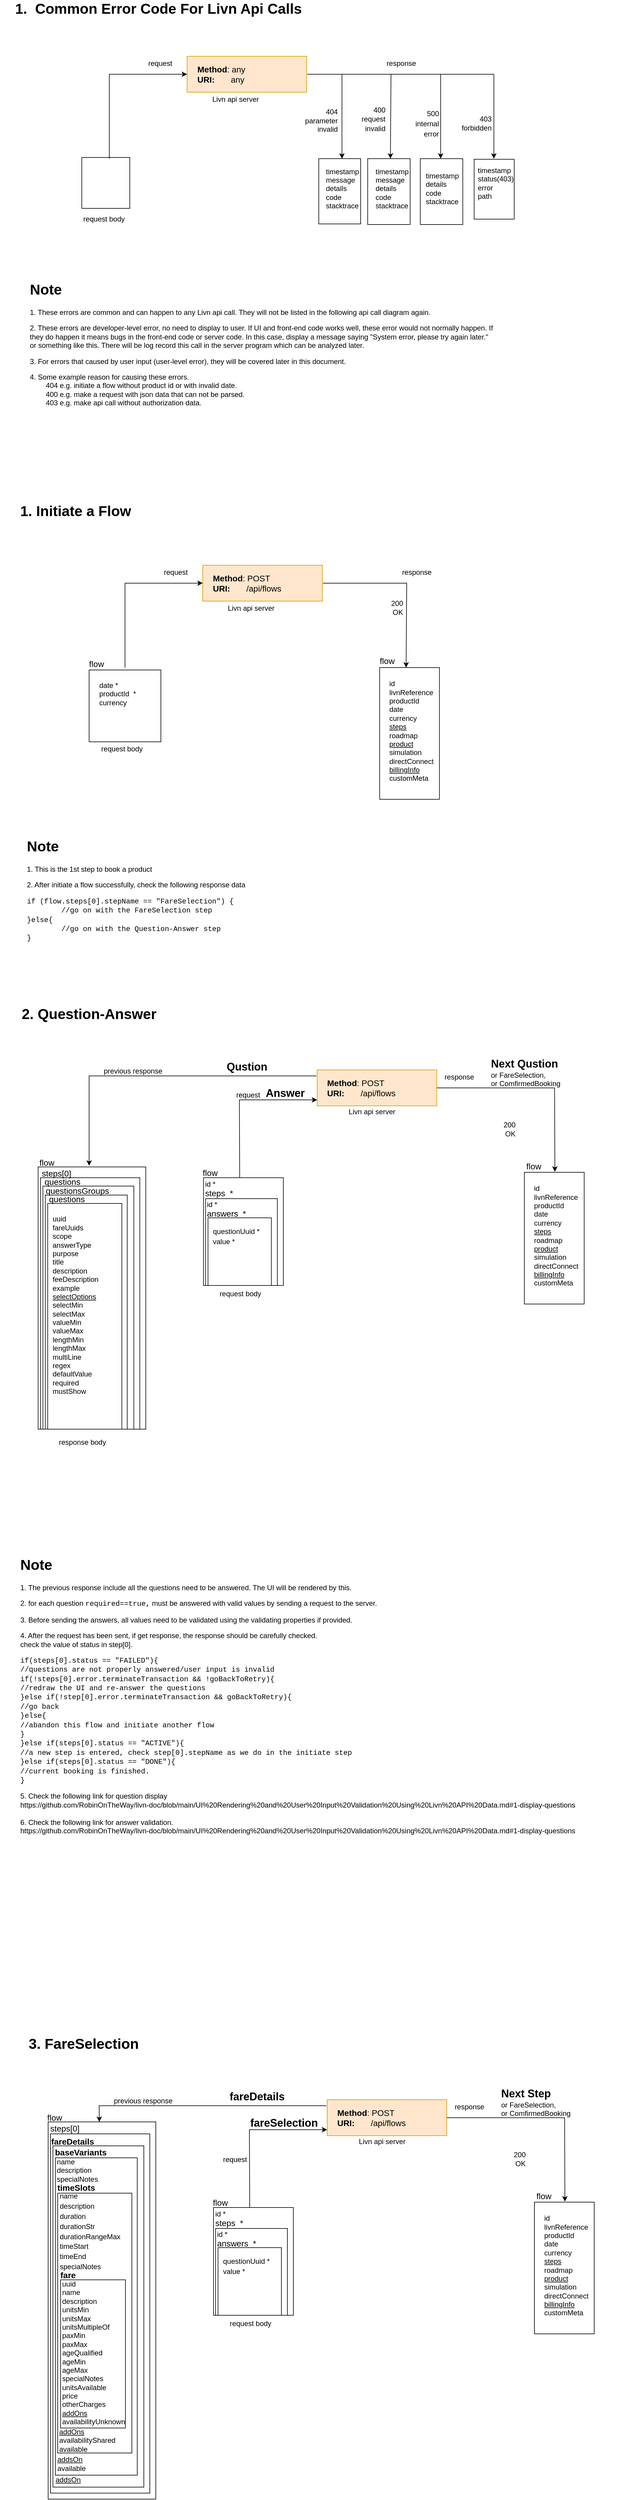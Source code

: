 <mxfile version="20.3.0" type="device"><diagram id="kgpKYQtTHZ0yAKxKKP6v" name="Page-1"><mxGraphModel dx="446" dy="1095" grid="1" gridSize="10" guides="1" tooltips="1" connect="1" arrows="1" fold="1" page="1" pageScale="1" pageWidth="1100" pageHeight="850" math="0" shadow="0"><root><mxCell id="0"/><mxCell id="1" parent="0"/><mxCell id="mYa-U9wDJreQUVdP4TBL-1" value="&lt;font style=&quot;font-size: 24px;&quot;&gt;&lt;b&gt;1. Initiate a Flow&lt;/b&gt;&lt;/font&gt;" style="text;html=1;strokeColor=none;fillColor=none;align=center;verticalAlign=middle;whiteSpace=wrap;rounded=0;" parent="1" vertex="1"><mxGeometry x="40" y="10" width="195" height="40" as="geometry"/></mxCell><mxCell id="mYa-U9wDJreQUVdP4TBL-2" value="" style="rounded=0;whiteSpace=wrap;html=1;fontSize=18;fillColor=#ffe6cc;strokeColor=#d79b00;" parent="1" vertex="1"><mxGeometry x="350" y="120" width="200" height="60" as="geometry"/></mxCell><mxCell id="mYa-U9wDJreQUVdP4TBL-3" value="" style="rounded=0;whiteSpace=wrap;html=1;fontSize=18;" parent="1" vertex="1"><mxGeometry x="160" y="295" width="120" height="120" as="geometry"/></mxCell><mxCell id="mYa-U9wDJreQUVdP4TBL-4" value="" style="endArrow=classic;html=1;rounded=0;fontSize=18;" parent="1" edge="1"><mxGeometry width="50" height="50" relative="1" as="geometry"><mxPoint x="220" y="291" as="sourcePoint"/><mxPoint x="350" y="150" as="targetPoint"/><Array as="points"><mxPoint x="220" y="150"/></Array></mxGeometry></mxCell><mxCell id="mYa-U9wDJreQUVdP4TBL-6" value="&lt;font style=&quot;font-size: 12px;&quot;&gt;Livn api server&lt;/font&gt;" style="text;html=1;strokeColor=none;fillColor=none;align=center;verticalAlign=middle;whiteSpace=wrap;rounded=0;fontSize=18;" parent="1" vertex="1"><mxGeometry x="386" y="180" width="90" height="20" as="geometry"/></mxCell><mxCell id="mYa-U9wDJreQUVdP4TBL-8" value="&lt;font style=&quot;font-size: 12px;&quot;&gt;request&lt;/font&gt;" style="text;html=1;strokeColor=none;fillColor=none;align=center;verticalAlign=middle;whiteSpace=wrap;rounded=0;fontSize=18;" parent="1" vertex="1"><mxGeometry x="260" y="120" width="90" height="20" as="geometry"/></mxCell><mxCell id="mYa-U9wDJreQUVdP4TBL-9" value="&lt;font style=&quot;font-size: 12px;&quot;&gt;date *&lt;br&gt;productId&amp;nbsp; *&lt;br&gt;currency&lt;/font&gt;" style="text;html=1;strokeColor=none;fillColor=none;align=left;verticalAlign=middle;whiteSpace=wrap;rounded=0;fontSize=12;" parent="1" vertex="1"><mxGeometry x="175" y="295" width="90" height="80" as="geometry"/></mxCell><mxCell id="mYa-U9wDJreQUVdP4TBL-10" value="" style="endArrow=classic;html=1;rounded=0;fontSize=18;exitX=0.25;exitY=0;exitDx=0;exitDy=0;" parent="1" edge="1"><mxGeometry width="50" height="50" relative="1" as="geometry"><mxPoint x="551.0" y="150" as="sourcePoint"/><mxPoint x="690" y="291" as="targetPoint"/><Array as="points"><mxPoint x="691" y="150"/></Array></mxGeometry></mxCell><mxCell id="mYa-U9wDJreQUVdP4TBL-11" value="&lt;font style=&quot;font-size: 12px;&quot;&gt;response&lt;/font&gt;" style="text;html=1;strokeColor=none;fillColor=none;align=center;verticalAlign=middle;whiteSpace=wrap;rounded=0;fontSize=18;" parent="1" vertex="1"><mxGeometry x="663" y="120" width="90" height="20" as="geometry"/></mxCell><mxCell id="mYa-U9wDJreQUVdP4TBL-12" value="flow" style="text;html=1;strokeColor=none;fillColor=none;align=center;verticalAlign=middle;whiteSpace=wrap;rounded=0;fontSize=14;" parent="1" vertex="1"><mxGeometry x="140" y="270" width="65" height="30" as="geometry"/></mxCell><mxCell id="mYa-U9wDJreQUVdP4TBL-16" value="&lt;font style=&quot;font-size: 12px;&quot;&gt;request body&lt;/font&gt;" style="text;html=1;strokeColor=none;fillColor=none;align=center;verticalAlign=middle;whiteSpace=wrap;rounded=0;fontSize=18;" parent="1" vertex="1"><mxGeometry x="170" y="415" width="90" height="20" as="geometry"/></mxCell><mxCell id="mYa-U9wDJreQUVdP4TBL-17" value="&lt;font style=&quot;font-size: 14px;&quot;&gt;&lt;b&gt;Method&lt;/b&gt;: POST&lt;br&gt;&lt;b&gt;URI:&lt;/b&gt;&amp;nbsp; &amp;nbsp; &amp;nbsp; &amp;nbsp;/api/flows&lt;/font&gt;" style="text;html=1;strokeColor=none;fillColor=none;align=left;verticalAlign=middle;whiteSpace=wrap;rounded=0;fontSize=14;" parent="1" vertex="1"><mxGeometry x="365" y="120" width="160" height="60" as="geometry"/></mxCell><mxCell id="mYa-U9wDJreQUVdP4TBL-19" value="" style="rounded=0;whiteSpace=wrap;html=1;fontSize=18;" parent="1" vertex="1"><mxGeometry x="645.75" y="291" width="100" height="220" as="geometry"/></mxCell><mxCell id="mYa-U9wDJreQUVdP4TBL-20" value="&lt;div style=&quot;&quot;&gt;&lt;span style=&quot;font-size: 12px; background-color: initial;&quot;&gt;200&lt;/span&gt;&lt;/div&gt;&lt;font style=&quot;font-size: 12px;&quot;&gt;&lt;div style=&quot;&quot;&gt;&lt;span style=&quot;background-color: initial;&quot;&gt;OK&lt;/span&gt;&lt;/div&gt;&lt;/font&gt;" style="text;html=1;align=right;verticalAlign=middle;resizable=0;points=[];autosize=1;strokeColor=none;fillColor=none;fontSize=14;" parent="1" vertex="1"><mxGeometry x="646.25" y="170" width="40" height="40" as="geometry"/></mxCell><mxCell id="mYa-U9wDJreQUVdP4TBL-21" value="flow" style="text;html=1;strokeColor=none;fillColor=none;align=center;verticalAlign=middle;whiteSpace=wrap;rounded=0;fontSize=14;" parent="1" vertex="1"><mxGeometry x="625.75" y="265" width="65" height="30" as="geometry"/></mxCell><mxCell id="mYa-U9wDJreQUVdP4TBL-22" value="&lt;div style=&quot;&quot;&gt;&lt;div&gt;id&lt;/div&gt;&lt;div&gt;livnReference&lt;/div&gt;&lt;div&gt;productId&lt;/div&gt;&lt;div&gt;date&lt;/div&gt;&lt;div&gt;currency&lt;/div&gt;&lt;div&gt;&lt;u&gt;steps&lt;/u&gt;&lt;/div&gt;&lt;div&gt;roadmap&lt;/div&gt;&lt;div&gt;&lt;u&gt;product&lt;/u&gt;&lt;/div&gt;&lt;div&gt;simulation&lt;/div&gt;&lt;div&gt;directConnect&lt;/div&gt;&lt;div&gt;&lt;u&gt;billingInfo&lt;/u&gt;&lt;/div&gt;&lt;div&gt;customMeta&lt;/div&gt;&lt;/div&gt;" style="text;html=1;strokeColor=none;fillColor=none;align=left;verticalAlign=middle;whiteSpace=wrap;rounded=0;fontSize=12;" parent="1" vertex="1"><mxGeometry x="659.75" y="292" width="76" height="210" as="geometry"/></mxCell><mxCell id="mYa-U9wDJreQUVdP4TBL-42" value="&lt;h1&gt;Note&lt;/h1&gt;&lt;p&gt;1. This is the 1st step to book a product&lt;/p&gt;&lt;p&gt;2. After initiate a flow successfully, check the following response data&lt;/p&gt;&lt;p&gt;&lt;font face=&quot;Courier New&quot;&gt;if (flow.steps[0].stepName == &quot;FareSelection&quot;) {&lt;br&gt;&lt;span style=&quot;white-space: pre;&quot;&gt;&#9;&lt;/span&gt;//go on with the FareSelection step&lt;br&gt;}else{&lt;br&gt;&lt;span style=&quot;&quot;&gt;&#9;&lt;/span&gt;&lt;span style=&quot;white-space: pre;&quot;&gt;&#9;&lt;/span&gt;//go on with the Question-Answer step&lt;br&gt;}&lt;/font&gt;&lt;/p&gt;" style="text;html=1;strokeColor=none;fillColor=none;spacing=5;spacingTop=-20;whiteSpace=wrap;overflow=hidden;rounded=0;fontSize=12;" parent="1" vertex="1"><mxGeometry x="51.25" y="570" width="787.5" height="210" as="geometry"/></mxCell><mxCell id="TFd1JIE7PNWGDY5XveuO-54" value="&lt;font style=&quot;font-size: 24px;&quot;&gt;&lt;b&gt;2. Question-Answer&lt;/b&gt;&lt;/font&gt;" style="text;html=1;strokeColor=none;fillColor=none;align=center;verticalAlign=middle;whiteSpace=wrap;rounded=0;" parent="1" vertex="1"><mxGeometry x="40" y="850" width="240" height="40" as="geometry"/></mxCell><mxCell id="TFd1JIE7PNWGDY5XveuO-55" value="" style="rounded=0;whiteSpace=wrap;html=1;fontSize=18;fillColor=#ffe6cc;strokeColor=#d79b00;" parent="1" vertex="1"><mxGeometry x="541.25" y="963" width="200" height="60" as="geometry"/></mxCell><mxCell id="TFd1JIE7PNWGDY5XveuO-56" value="" style="rounded=0;whiteSpace=wrap;html=1;fontSize=18;" parent="1" vertex="1"><mxGeometry x="351.25" y="1143" width="133.5" height="180" as="geometry"/></mxCell><mxCell id="TFd1JIE7PNWGDY5XveuO-57" value="" style="endArrow=classic;html=1;rounded=0;fontSize=18;" parent="1" edge="1"><mxGeometry width="50" height="50" relative="1" as="geometry"><mxPoint x="411.75" y="1143" as="sourcePoint"/><mxPoint x="541.25" y="1013" as="targetPoint"/><Array as="points"><mxPoint x="411.25" y="1013"/></Array></mxGeometry></mxCell><mxCell id="TFd1JIE7PNWGDY5XveuO-58" value="&lt;font style=&quot;font-size: 12px;&quot;&gt;Livn api server&lt;/font&gt;" style="text;html=1;strokeColor=none;fillColor=none;align=center;verticalAlign=middle;whiteSpace=wrap;rounded=0;fontSize=18;" parent="1" vertex="1"><mxGeometry x="588.25" y="1021" width="90" height="20" as="geometry"/></mxCell><mxCell id="TFd1JIE7PNWGDY5XveuO-59" value="&lt;font style=&quot;font-size: 12px;&quot;&gt;request&lt;/font&gt;" style="text;html=1;strokeColor=none;fillColor=none;align=center;verticalAlign=middle;whiteSpace=wrap;rounded=0;fontSize=18;" parent="1" vertex="1"><mxGeometry x="381.25" y="993" width="90" height="20" as="geometry"/></mxCell><mxCell id="TFd1JIE7PNWGDY5XveuO-60" value="" style="endArrow=classic;html=1;rounded=0;fontSize=18;" parent="1" edge="1"><mxGeometry width="50" height="50" relative="1" as="geometry"><mxPoint x="741.25" y="993" as="sourcePoint"/><mxPoint x="938.75" y="1133" as="targetPoint"/><Array as="points"><mxPoint x="938.25" y="993"/></Array></mxGeometry></mxCell><mxCell id="TFd1JIE7PNWGDY5XveuO-61" value="&lt;font style=&quot;font-size: 12px;&quot;&gt;response&lt;/font&gt;" style="text;html=1;strokeColor=none;fillColor=none;align=center;verticalAlign=middle;whiteSpace=wrap;rounded=0;fontSize=18;" parent="1" vertex="1"><mxGeometry x="746.25" y="963" width="65.75" height="20" as="geometry"/></mxCell><mxCell id="TFd1JIE7PNWGDY5XveuO-62" value="flow" style="text;html=1;strokeColor=none;fillColor=none;align=center;verticalAlign=middle;whiteSpace=wrap;rounded=0;fontSize=14;" parent="1" vertex="1"><mxGeometry x="329.75" y="1120" width="65" height="30" as="geometry"/></mxCell><mxCell id="TFd1JIE7PNWGDY5XveuO-63" value="&lt;font style=&quot;font-size: 12px;&quot;&gt;request body&lt;/font&gt;" style="text;html=1;strokeColor=none;fillColor=none;align=center;verticalAlign=middle;whiteSpace=wrap;rounded=0;fontSize=18;" parent="1" vertex="1"><mxGeometry x="368.25" y="1325" width="90" height="20" as="geometry"/></mxCell><mxCell id="TFd1JIE7PNWGDY5XveuO-64" value="&lt;font style=&quot;font-size: 14px;&quot;&gt;&lt;b&gt;Method&lt;/b&gt;: POST&lt;br&gt;&lt;b&gt;URI:&lt;/b&gt;&amp;nbsp; &amp;nbsp; &amp;nbsp; &amp;nbsp;/api/flows&lt;/font&gt;" style="text;html=1;strokeColor=none;fillColor=none;align=left;verticalAlign=middle;whiteSpace=wrap;rounded=0;fontSize=14;" parent="1" vertex="1"><mxGeometry x="556.25" y="963" width="160" height="60" as="geometry"/></mxCell><mxCell id="TFd1JIE7PNWGDY5XveuO-66" value="" style="rounded=0;whiteSpace=wrap;html=1;fontSize=18;" parent="1" vertex="1"><mxGeometry x="887.75" y="1134" width="100" height="220" as="geometry"/></mxCell><mxCell id="TFd1JIE7PNWGDY5XveuO-67" value="&lt;div style=&quot;&quot;&gt;&lt;span style=&quot;font-size: 12px; background-color: initial;&quot;&gt;200&lt;/span&gt;&lt;/div&gt;&lt;font style=&quot;font-size: 12px;&quot;&gt;&lt;div style=&quot;&quot;&gt;&lt;span style=&quot;background-color: initial;&quot;&gt;OK&lt;/span&gt;&lt;/div&gt;&lt;/font&gt;" style="text;html=1;align=right;verticalAlign=middle;resizable=0;points=[];autosize=1;strokeColor=none;fillColor=none;fontSize=14;" parent="1" vertex="1"><mxGeometry x="834.25" y="1041" width="40" height="40" as="geometry"/></mxCell><mxCell id="TFd1JIE7PNWGDY5XveuO-68" value="flow" style="text;html=1;strokeColor=none;fillColor=none;align=center;verticalAlign=middle;whiteSpace=wrap;rounded=0;fontSize=14;" parent="1" vertex="1"><mxGeometry x="870.75" y="1109" width="65" height="30" as="geometry"/></mxCell><mxCell id="TFd1JIE7PNWGDY5XveuO-69" value="&lt;div style=&quot;&quot;&gt;&lt;div&gt;id&lt;/div&gt;&lt;div&gt;livnReference&lt;/div&gt;&lt;div&gt;productId&lt;/div&gt;&lt;div&gt;date&lt;/div&gt;&lt;div&gt;currency&lt;/div&gt;&lt;div&gt;&lt;u&gt;steps&lt;/u&gt;&lt;/div&gt;&lt;div&gt;roadmap&lt;/div&gt;&lt;div&gt;&lt;u&gt;product&lt;/u&gt;&lt;/div&gt;&lt;div&gt;simulation&lt;/div&gt;&lt;div&gt;directConnect&lt;/div&gt;&lt;div&gt;&lt;u&gt;billingInfo&lt;/u&gt;&lt;/div&gt;&lt;div&gt;customMeta&lt;/div&gt;&lt;/div&gt;" style="text;html=1;strokeColor=none;fillColor=none;align=left;verticalAlign=middle;whiteSpace=wrap;rounded=0;fontSize=12;" parent="1" vertex="1"><mxGeometry x="901.75" y="1135" width="76" height="210" as="geometry"/></mxCell><mxCell id="TFd1JIE7PNWGDY5XveuO-82" value="" style="rounded=0;whiteSpace=wrap;html=1;fontSize=18;" parent="1" vertex="1"><mxGeometry x="74.75" y="1125" width="180" height="438" as="geometry"/></mxCell><mxCell id="TFd1JIE7PNWGDY5XveuO-83" value="flow" style="text;html=1;strokeColor=none;fillColor=none;align=center;verticalAlign=middle;whiteSpace=wrap;rounded=0;fontSize=14;" parent="1" vertex="1"><mxGeometry x="56.75" y="1103" width="65" height="30" as="geometry"/></mxCell><mxCell id="TFd1JIE7PNWGDY5XveuO-85" value="&lt;font style=&quot;font-size: 12px;&quot;&gt;previous response&lt;/font&gt;" style="text;html=1;strokeColor=none;fillColor=none;align=center;verticalAlign=middle;whiteSpace=wrap;rounded=0;fontSize=18;" parent="1" vertex="1"><mxGeometry x="142.75" y="953" width="181" height="20" as="geometry"/></mxCell><mxCell id="TFd1JIE7PNWGDY5XveuO-86" value="" style="rounded=0;whiteSpace=wrap;html=1;" parent="1" vertex="1"><mxGeometry x="78.75" y="1143" width="166" height="420" as="geometry"/></mxCell><mxCell id="TFd1JIE7PNWGDY5XveuO-87" value="&lt;b&gt;&lt;font style=&quot;font-size: 18px;&quot;&gt;Qustion&lt;/font&gt;&lt;/b&gt;" style="text;html=1;strokeColor=none;fillColor=none;align=center;verticalAlign=middle;whiteSpace=wrap;rounded=0;" parent="1" vertex="1"><mxGeometry x="393.75" y="943" width="60" height="30" as="geometry"/></mxCell><mxCell id="TFd1JIE7PNWGDY5XveuO-88" value="&lt;b&gt;&lt;font style=&quot;font-size: 18px;&quot;&gt;Answer&lt;/font&gt;&lt;/b&gt;" style="text;html=1;strokeColor=none;fillColor=none;align=center;verticalAlign=middle;whiteSpace=wrap;rounded=0;" parent="1" vertex="1"><mxGeometry x="458.25" y="987" width="60" height="30" as="geometry"/></mxCell><mxCell id="TFd1JIE7PNWGDY5XveuO-89" value="&lt;font style=&quot;&quot;&gt;&lt;span style=&quot;font-weight: bold; font-size: 18px;&quot;&gt;Next Qustion&lt;/span&gt;&lt;br&gt;&lt;font style=&quot;font-size: 12px;&quot;&gt;or FareSelection, &lt;br&gt;or ComfirmedBooking&lt;/font&gt;&lt;/font&gt;" style="text;html=1;strokeColor=none;fillColor=none;align=left;verticalAlign=middle;whiteSpace=wrap;rounded=0;" parent="1" vertex="1"><mxGeometry x="830" y="953" width="174" height="30" as="geometry"/></mxCell><mxCell id="TFd1JIE7PNWGDY5XveuO-90" value="steps[0]" style="text;html=1;strokeColor=none;fillColor=none;align=center;verticalAlign=middle;whiteSpace=wrap;rounded=0;fontSize=14;" parent="1" vertex="1"><mxGeometry x="72.75" y="1121" width="65" height="30" as="geometry"/></mxCell><mxCell id="TFd1JIE7PNWGDY5XveuO-91" value="" style="rounded=0;whiteSpace=wrap;html=1;" parent="1" vertex="1"><mxGeometry x="82.75" y="1157" width="152" height="406" as="geometry"/></mxCell><mxCell id="TFd1JIE7PNWGDY5XveuO-92" value="questions" style="text;html=1;strokeColor=none;fillColor=none;align=center;verticalAlign=middle;whiteSpace=wrap;rounded=0;fontSize=14;" parent="1" vertex="1"><mxGeometry x="82.75" y="1135" width="65" height="30" as="geometry"/></mxCell><mxCell id="TFd1JIE7PNWGDY5XveuO-93" value="" style="rounded=0;whiteSpace=wrap;html=1;" parent="1" vertex="1"><mxGeometry x="86.75" y="1172" width="137" height="391" as="geometry"/></mxCell><mxCell id="TFd1JIE7PNWGDY5XveuO-94" value="questionsGroups" style="text;html=1;strokeColor=none;fillColor=none;align=center;verticalAlign=middle;whiteSpace=wrap;rounded=0;fontSize=14;" parent="1" vertex="1"><mxGeometry x="86.75" y="1150" width="107" height="30" as="geometry"/></mxCell><mxCell id="TFd1JIE7PNWGDY5XveuO-95" value="" style="rounded=0;whiteSpace=wrap;html=1;" parent="1" vertex="1"><mxGeometry x="90.75" y="1186" width="124" height="377" as="geometry"/></mxCell><mxCell id="TFd1JIE7PNWGDY5XveuO-96" value="questions" style="text;html=1;strokeColor=none;fillColor=none;align=left;verticalAlign=middle;whiteSpace=wrap;rounded=0;fontSize=14;" parent="1" vertex="1"><mxGeometry x="90.75" y="1164" width="107" height="30" as="geometry"/></mxCell><mxCell id="TFd1JIE7PNWGDY5XveuO-97" value="" style="rounded=0;whiteSpace=wrap;html=1;fontSize=12;" parent="1" vertex="1"><mxGeometry x="354.75" y="1178" width="120" height="145" as="geometry"/></mxCell><mxCell id="TFd1JIE7PNWGDY5XveuO-98" value="&lt;div&gt;uuid&lt;/div&gt;&lt;div&gt;fareUuids&lt;/div&gt;&lt;div&gt;scope&lt;/div&gt;&lt;div&gt;answerType&lt;/div&gt;&lt;div&gt;purpose&lt;/div&gt;&lt;div&gt;title&lt;/div&gt;&lt;div&gt;description&lt;/div&gt;&lt;div&gt;feeDescription&lt;/div&gt;&lt;div&gt;example&lt;/div&gt;&lt;div&gt;&lt;u&gt;selectOptions&lt;/u&gt;&lt;/div&gt;&lt;div&gt;selectMin&lt;/div&gt;&lt;div&gt;selectMax&lt;/div&gt;&lt;div&gt;valueMin&lt;/div&gt;&lt;div&gt;valueMax&lt;/div&gt;&lt;div&gt;lengthMin&lt;/div&gt;&lt;div&gt;lengthMax&lt;/div&gt;&lt;div&gt;multiLine&lt;/div&gt;&lt;div&gt;regex&lt;/div&gt;&lt;div&gt;defaultValue&lt;/div&gt;&lt;div&gt;required&lt;/div&gt;&lt;div&gt;mustShow&lt;/div&gt;" style="text;html=1;strokeColor=none;fillColor=none;align=left;verticalAlign=middle;whiteSpace=wrap;rounded=0;fontSize=12;" parent="1" vertex="1"><mxGeometry x="97" y="1191" width="60.5" height="330" as="geometry"/></mxCell><mxCell id="TFd1JIE7PNWGDY5XveuO-99" value="&lt;font style=&quot;&quot;&gt;id *&lt;br&gt;&lt;font style=&quot;font-size: 14px;&quot;&gt;steps&amp;nbsp; *&lt;br&gt;&lt;/font&gt;&lt;br&gt;&lt;/font&gt;" style="text;html=1;strokeColor=none;fillColor=none;align=left;verticalAlign=middle;whiteSpace=wrap;rounded=0;fontSize=12;" parent="1" vertex="1"><mxGeometry x="352.25" y="1156" width="90" height="25" as="geometry"/></mxCell><mxCell id="TFd1JIE7PNWGDY5XveuO-100" value="&lt;font style=&quot;&quot;&gt;id *&lt;br&gt;&lt;font style=&quot;font-size: 14px;&quot;&gt;answers&amp;nbsp; *&lt;/font&gt;&lt;br&gt;&lt;br&gt;&lt;/font&gt;" style="text;html=1;strokeColor=none;fillColor=none;align=left;verticalAlign=middle;whiteSpace=wrap;rounded=0;fontSize=12;" parent="1" vertex="1"><mxGeometry x="355.25" y="1190" width="90" height="25" as="geometry"/></mxCell><mxCell id="TFd1JIE7PNWGDY5XveuO-101" value="" style="rounded=0;whiteSpace=wrap;html=1;fontSize=12;" parent="1" vertex="1"><mxGeometry x="358.75" y="1210" width="106" height="113" as="geometry"/></mxCell><mxCell id="TFd1JIE7PNWGDY5XveuO-102" value="&lt;font style=&quot;font-size: 12px;&quot;&gt;questionUuid *&lt;br&gt;value *&lt;/font&gt;" style="text;html=1;strokeColor=none;fillColor=none;align=left;verticalAlign=middle;whiteSpace=wrap;rounded=0;fontSize=14;" parent="1" vertex="1"><mxGeometry x="365.25" y="1211" width="89.5" height="58" as="geometry"/></mxCell><mxCell id="TFd1JIE7PNWGDY5XveuO-103" value="&lt;font style=&quot;font-size: 12px;&quot;&gt;response body&lt;/font&gt;" style="text;html=1;strokeColor=none;fillColor=none;align=center;verticalAlign=middle;whiteSpace=wrap;rounded=0;fontSize=18;" parent="1" vertex="1"><mxGeometry x="103.75" y="1573" width="90" height="20" as="geometry"/></mxCell><mxCell id="TFd1JIE7PNWGDY5XveuO-105" value="&lt;font style=&quot;font-size: 24px;&quot;&gt;&lt;b&gt;1.&amp;nbsp; Common Error Code For&amp;nbsp;&lt;/b&gt;&lt;b&gt;Livn Api Calls&lt;/b&gt;&lt;b&gt;&lt;br&gt;&amp;nbsp;&lt;/b&gt;&lt;/font&gt;" style="text;html=1;strokeColor=none;fillColor=none;align=center;verticalAlign=middle;whiteSpace=wrap;rounded=0;" parent="1" vertex="1"><mxGeometry x="11" y="-820" width="530.25" height="50" as="geometry"/></mxCell><mxCell id="TFd1JIE7PNWGDY5XveuO-106" value="" style="rounded=0;whiteSpace=wrap;html=1;fontSize=18;fillColor=#ffe6cc;strokeColor=#d79b00;" parent="1" vertex="1"><mxGeometry x="323.75" y="-730" width="200" height="60" as="geometry"/></mxCell><mxCell id="TFd1JIE7PNWGDY5XveuO-107" value="" style="rounded=0;whiteSpace=wrap;html=1;fontSize=18;" parent="1" vertex="1"><mxGeometry x="147.75" y="-561" width="80.25" height="85" as="geometry"/></mxCell><mxCell id="TFd1JIE7PNWGDY5XveuO-108" value="" style="endArrow=classic;html=1;rounded=0;fontSize=18;" parent="1" edge="1"><mxGeometry width="50" height="50" relative="1" as="geometry"><mxPoint x="193.75" y="-559" as="sourcePoint"/><mxPoint x="323.75" y="-700" as="targetPoint"/><Array as="points"><mxPoint x="193.75" y="-700"/></Array></mxGeometry></mxCell><mxCell id="TFd1JIE7PNWGDY5XveuO-109" value="&lt;font style=&quot;font-size: 12px;&quot;&gt;Livn api server&lt;/font&gt;" style="text;html=1;strokeColor=none;fillColor=none;align=center;verticalAlign=middle;whiteSpace=wrap;rounded=0;fontSize=18;" parent="1" vertex="1"><mxGeometry x="359.75" y="-670" width="90" height="20" as="geometry"/></mxCell><mxCell id="TFd1JIE7PNWGDY5XveuO-110" value="&lt;font style=&quot;font-size: 12px;&quot;&gt;request&lt;/font&gt;" style="text;html=1;strokeColor=none;fillColor=none;align=center;verticalAlign=middle;whiteSpace=wrap;rounded=0;fontSize=18;" parent="1" vertex="1"><mxGeometry x="233.75" y="-730" width="90" height="20" as="geometry"/></mxCell><mxCell id="TFd1JIE7PNWGDY5XveuO-112" value="" style="endArrow=classic;html=1;rounded=0;fontSize=18;exitX=0.25;exitY=0;exitDx=0;exitDy=0;" parent="1" edge="1"><mxGeometry width="50" height="50" relative="1" as="geometry"><mxPoint x="524.75" y="-700" as="sourcePoint"/><mxPoint x="663.75" y="-559" as="targetPoint"/><Array as="points"><mxPoint x="664.75" y="-700"/></Array></mxGeometry></mxCell><mxCell id="TFd1JIE7PNWGDY5XveuO-113" value="&lt;font style=&quot;font-size: 12px;&quot;&gt;response&lt;/font&gt;" style="text;html=1;strokeColor=none;fillColor=none;align=center;verticalAlign=middle;whiteSpace=wrap;rounded=0;fontSize=18;" parent="1" vertex="1"><mxGeometry x="636.75" y="-730" width="90" height="20" as="geometry"/></mxCell><mxCell id="TFd1JIE7PNWGDY5XveuO-115" value="&lt;font style=&quot;font-size: 12px;&quot;&gt;request body&lt;/font&gt;" style="text;html=1;strokeColor=none;fillColor=none;align=center;verticalAlign=middle;whiteSpace=wrap;rounded=0;fontSize=18;" parent="1" vertex="1"><mxGeometry x="140" y="-470" width="90" height="20" as="geometry"/></mxCell><mxCell id="TFd1JIE7PNWGDY5XveuO-116" value="&lt;font style=&quot;font-size: 14px;&quot;&gt;&lt;b&gt;Method&lt;/b&gt;: any&lt;br&gt;&lt;b&gt;URI:&lt;/b&gt;&amp;nbsp; &amp;nbsp; &amp;nbsp; &amp;nbsp;any&lt;/font&gt;" style="text;html=1;strokeColor=none;fillColor=none;align=left;verticalAlign=middle;whiteSpace=wrap;rounded=0;fontSize=14;" parent="1" vertex="1"><mxGeometry x="338.75" y="-730" width="160" height="60" as="geometry"/></mxCell><mxCell id="TFd1JIE7PNWGDY5XveuO-117" value="" style="endArrow=classic;html=1;rounded=0;fontSize=14;" parent="1" edge="1"><mxGeometry width="50" height="50" relative="1" as="geometry"><mxPoint x="582.75" y="-700" as="sourcePoint"/><mxPoint x="582.75" y="-559" as="targetPoint"/></mxGeometry></mxCell><mxCell id="TFd1JIE7PNWGDY5XveuO-118" value="" style="rounded=0;whiteSpace=wrap;html=1;fontSize=18;" parent="1" vertex="1"><mxGeometry x="544" y="-559" width="70" height="109" as="geometry"/></mxCell><mxCell id="TFd1JIE7PNWGDY5XveuO-122" value="&lt;div style=&quot;text-align: right;&quot;&gt;&lt;br&gt;&lt;/div&gt;&lt;span style=&quot;font-size: 12px;&quot;&gt;&lt;div style=&quot;text-align: right;&quot;&gt;&lt;span style=&quot;background-color: initial;&quot;&gt;400&lt;/span&gt;&lt;/div&gt;&lt;/span&gt;&lt;span style=&quot;font-size: 12px;&quot;&gt;&lt;div style=&quot;text-align: right;&quot;&gt;&lt;span style=&quot;background-color: initial;&quot;&gt;request&lt;/span&gt;&lt;/div&gt;&lt;/span&gt;&lt;div style=&quot;text-align: right;&quot;&gt;&lt;span style=&quot;font-size: 12px; background-color: initial;&quot;&gt;invalid&lt;/span&gt;&lt;/div&gt;" style="text;html=1;align=center;verticalAlign=middle;resizable=0;points=[];autosize=1;strokeColor=none;fillColor=none;fontSize=14;" parent="1" vertex="1"><mxGeometry x="605.25" y="-673" width="60" height="80" as="geometry"/></mxCell><mxCell id="TFd1JIE7PNWGDY5XveuO-123" value="" style="rounded=0;whiteSpace=wrap;html=1;fontSize=18;" parent="1" vertex="1"><mxGeometry x="625.75" y="-559" width="71" height="110" as="geometry"/></mxCell><mxCell id="TFd1JIE7PNWGDY5XveuO-125" value="" style="endArrow=none;html=1;rounded=0;fontSize=12;" parent="1" edge="1"><mxGeometry width="50" height="50" relative="1" as="geometry"><mxPoint x="656.75" y="-700" as="sourcePoint"/><mxPoint x="836.75" y="-700" as="targetPoint"/></mxGeometry></mxCell><mxCell id="TFd1JIE7PNWGDY5XveuO-126" value="" style="endArrow=classic;html=1;rounded=0;fontSize=14;" parent="1" edge="1"><mxGeometry width="50" height="50" relative="1" as="geometry"><mxPoint x="747.75" y="-700" as="sourcePoint"/><mxPoint x="747.75" y="-559" as="targetPoint"/></mxGeometry></mxCell><mxCell id="TFd1JIE7PNWGDY5XveuO-127" value="" style="rounded=0;whiteSpace=wrap;html=1;fontSize=18;" parent="1" vertex="1"><mxGeometry x="713.75" y="-559" width="71" height="110" as="geometry"/></mxCell><mxCell id="TFd1JIE7PNWGDY5XveuO-129" value="&lt;span style=&quot;font-size: 12px;&quot;&gt;500&lt;br&gt;internal&lt;br&gt;error&lt;br&gt;&lt;br&gt;&lt;/span&gt;" style="text;html=1;align=right;verticalAlign=middle;resizable=0;points=[];autosize=1;strokeColor=none;fillColor=none;fontSize=14;" parent="1" vertex="1"><mxGeometry x="686.25" y="-650" width="60" height="80" as="geometry"/></mxCell><mxCell id="TFd1JIE7PNWGDY5XveuO-130" value="" style="endArrow=classic;html=1;rounded=0;fontSize=14;" parent="1" edge="1"><mxGeometry width="50" height="50" relative="1" as="geometry"><mxPoint x="836.75" y="-700" as="sourcePoint"/><mxPoint x="836.75" y="-559" as="targetPoint"/></mxGeometry></mxCell><mxCell id="TFd1JIE7PNWGDY5XveuO-131" value="&lt;div&gt;403&lt;/div&gt;&lt;div&gt;forbidden&lt;/div&gt;" style="text;html=1;align=right;verticalAlign=middle;resizable=0;points=[];autosize=1;strokeColor=none;fillColor=none;fontSize=12;" parent="1" vertex="1"><mxGeometry x="764.25" y="-638" width="70" height="40" as="geometry"/></mxCell><mxCell id="TFd1JIE7PNWGDY5XveuO-132" value="" style="rounded=0;whiteSpace=wrap;html=1;fontSize=18;" parent="1" vertex="1"><mxGeometry x="803.75" y="-558" width="67" height="100" as="geometry"/></mxCell><mxCell id="TFd1JIE7PNWGDY5XveuO-135" value="&lt;div&gt;timestamp&lt;/div&gt;&lt;div&gt;message&lt;/div&gt;&lt;div&gt;details&lt;/div&gt;&lt;div&gt;code&lt;/div&gt;&lt;div&gt;stacktrace&lt;/div&gt;" style="text;html=1;strokeColor=none;fillColor=none;align=left;verticalAlign=middle;whiteSpace=wrap;rounded=0;fontSize=12;" parent="1" vertex="1"><mxGeometry x="636.75" y="-554" width="60" height="90" as="geometry"/></mxCell><mxCell id="TFd1JIE7PNWGDY5XveuO-136" value="&lt;div&gt;timestamp&lt;/div&gt;&lt;div&gt;details&lt;/div&gt;&lt;div&gt;code&lt;/div&gt;&lt;div&gt;stacktrace&lt;/div&gt;" style="text;html=1;strokeColor=none;fillColor=none;align=left;verticalAlign=middle;whiteSpace=wrap;rounded=0;fontSize=12;" parent="1" vertex="1"><mxGeometry x="720.75" y="-555" width="45.5" height="91" as="geometry"/></mxCell><mxCell id="TFd1JIE7PNWGDY5XveuO-137" value="&lt;div&gt;timestamp&lt;/div&gt;&lt;div&gt;status(403)&lt;/div&gt;&lt;div&gt;error&lt;/div&gt;&lt;div&gt;path&lt;/div&gt;" style="text;html=1;strokeColor=none;fillColor=none;align=left;verticalAlign=middle;whiteSpace=wrap;rounded=0;fontSize=12;" parent="1" vertex="1"><mxGeometry x="807.75" y="-554" width="63" height="71" as="geometry"/></mxCell><mxCell id="TFd1JIE7PNWGDY5XveuO-138" value="&lt;div style=&quot;text-align: right;&quot;&gt;&lt;span style=&quot;font-size: 12px; background-color: initial;&quot;&gt;404&lt;/span&gt;&lt;/div&gt;&lt;div style=&quot;font-size: 12px; text-align: right;&quot;&gt;&lt;span style=&quot;background-color: initial;&quot;&gt;parameter&lt;/span&gt;&lt;/div&gt;&lt;div style=&quot;font-size: 12px; text-align: right;&quot;&gt;invalid&lt;/div&gt;" style="text;html=1;align=center;verticalAlign=middle;resizable=0;points=[];autosize=1;strokeColor=none;fillColor=none;fontSize=14;" parent="1" vertex="1"><mxGeometry x="507.75" y="-654" width="80" height="60" as="geometry"/></mxCell><mxCell id="TFd1JIE7PNWGDY5XveuO-139" value="&lt;div&gt;timestamp&lt;/div&gt;&lt;div&gt;message&lt;/div&gt;&lt;div&gt;details&lt;/div&gt;&lt;div&gt;code&lt;/div&gt;&lt;div&gt;stacktrace&lt;/div&gt;" style="text;html=1;strokeColor=none;fillColor=none;align=left;verticalAlign=middle;whiteSpace=wrap;rounded=0;fontSize=12;" parent="1" vertex="1"><mxGeometry x="554" y="-554.5" width="60" height="90" as="geometry"/></mxCell><mxCell id="TFd1JIE7PNWGDY5XveuO-141" value="&lt;h1&gt;Note&lt;/h1&gt;&lt;p&gt;1. These errors are common and can happen to any Livn api call. They will not be listed in the following api call diagram again.&lt;/p&gt;&lt;p&gt;2. These errors are developer-level error, no need to display to user. If UI and front-end code works well, these error would not normally happen. If they do happen it means bugs in the front-end code or server code. In this case, display a message saying &quot;System error, please try again later.&quot; or something like this. There will be log record this call&lt;span style=&quot;background-color: initial;&quot;&gt;&amp;nbsp;in the server program which can be analyzed later.&lt;/span&gt;&lt;/p&gt;&lt;p&gt;&lt;span style=&quot;background-color: initial;&quot;&gt;3. For errors that caused by user input (user-level error), they will be covered later in this document.&lt;/span&gt;&lt;/p&gt;&lt;p&gt;&lt;span style=&quot;background-color: initial;&quot;&gt;4. Some example reason for causing these errors.&lt;br&gt;&lt;span style=&quot;white-space: pre;&quot;&gt;&#9;&lt;/span&gt;404 e.g. initiate a flow without product id or with invalid date.&lt;br&gt;&lt;span style=&quot;white-space: pre;&quot;&gt;&#9;&lt;/span&gt;400 e.g. make a request with json data that can not be parsed.&lt;br&gt;&lt;span style=&quot;white-space: pre;&quot;&gt;&#9;&lt;/span&gt;403 e.g. make api call without authorization data.&lt;/span&gt;&lt;/p&gt;&lt;p&gt;&lt;span style=&quot;background-color: initial;&quot;&gt;&lt;br&gt;&lt;/span&gt;&lt;/p&gt;&lt;p&gt;&lt;span style=&quot;background-color: initial;&quot;&gt;&lt;br&gt;&lt;/span&gt;&lt;/p&gt;&lt;p&gt;&lt;span style=&quot;background-color: initial;&quot;&gt;&lt;br&gt;&lt;/span&gt;&lt;/p&gt;&lt;p&gt;&lt;br&gt;&lt;/p&gt;&lt;p&gt;&lt;br&gt;&lt;/p&gt;" style="text;html=1;strokeColor=none;fillColor=none;spacing=5;spacingTop=-20;whiteSpace=wrap;overflow=hidden;rounded=0;fontSize=12;" parent="1" vertex="1"><mxGeometry x="55.75" y="-360" width="787.5" height="240" as="geometry"/></mxCell><mxCell id="TFd1JIE7PNWGDY5XveuO-142" value="" style="endArrow=classic;html=1;rounded=0;fontSize=24;" parent="1" edge="1"><mxGeometry width="50" height="50" relative="1" as="geometry"><mxPoint x="540" y="973" as="sourcePoint"/><mxPoint x="160" y="1123" as="targetPoint"/><Array as="points"><mxPoint x="160" y="973"/></Array></mxGeometry></mxCell><mxCell id="TFd1JIE7PNWGDY5XveuO-143" value="&lt;h1&gt;Note&lt;/h1&gt;&lt;p&gt;1. The previous response include all the questions need to be answered. The UI will be rendered by this.&lt;/p&gt;&lt;p&gt;2. for each question &lt;font face=&quot;Courier New&quot;&gt;required==true,&lt;/font&gt;&amp;nbsp;must be answered with valid values by sending a request to the server.&lt;/p&gt;&lt;p&gt;3. Before sending the answers, all values need to be validated using the validating properties if provided.&lt;/p&gt;&lt;p&gt;4. After the request has been sent, if get response, the response should be carefully checked.&amp;nbsp;&lt;br&gt;&lt;span style=&quot;background-color: initial;&quot;&gt;&lt;span style=&quot;&quot;&gt;&#9;&lt;/span&gt;check the value of status in step[0].&lt;/span&gt;&lt;/p&gt;&lt;p&gt;&lt;font face=&quot;Courier New&quot;&gt;&lt;span style=&quot;background-color: initial;&quot;&gt;if(steps[0].status == &quot;FAILED&quot;){&lt;br&gt;&lt;span style=&quot;&quot;&gt;&#9;&lt;/span&gt;//&lt;/span&gt;questions are not properly answered/user input is invalid&lt;br&gt;&lt;span style=&quot;background-color: initial;&quot;&gt;&lt;span style=&quot;&quot;&gt;&#9;&lt;/span&gt;&lt;span style=&quot;&quot;&gt;&#9;&lt;/span&gt;if(!steps[0].error.terminateTransaction &amp;amp;&amp;amp; !goBackToRetry){&lt;br&gt;&lt;span style=&quot;&quot;&gt;&#9;&lt;span style=&quot;&quot;&gt;&#9;&lt;/span&gt;&lt;/span&gt;//redraw the UI and re-answer the questions&lt;br&gt;&lt;span style=&quot;&quot;&gt;&#9;&lt;/span&gt;&lt;span style=&quot;&quot;&gt;&#9;&lt;/span&gt;}else if(!step[0].error.terminateTransaction &amp;amp;&amp;amp; goBackToRetry){&lt;br&gt;&lt;span style=&quot;&quot;&gt;&#9;&lt;span style=&quot;&quot;&gt;&#9;&lt;/span&gt;&lt;/span&gt;//go back&lt;br&gt;&lt;span style=&quot;&quot;&gt;&#9;&lt;/span&gt;}else{&lt;br&gt;&lt;span style=&quot;&quot;&gt;&#9;&lt;/span&gt;&lt;span style=&quot;&quot;&gt;&#9;&lt;/span&gt;//abandon this flow and initiate another flow&lt;br&gt;&lt;span style=&quot;&quot;&gt;&#9;&lt;/span&gt;}&lt;br&gt;}else if(steps[0].status == &quot;ACTIVE&quot;){&lt;br&gt;&lt;span style=&quot;&quot;&gt;&#9;&lt;/span&gt;//a new step is entered, check step[0].stepName as we do in the initiate step&amp;nbsp;&lt;br&gt;}else if(steps[0].status == &quot;DONE&quot;){&lt;br&gt;&lt;span style=&quot;&quot;&gt;&#9;&lt;/span&gt;//current booking is finished.&lt;br&gt;}&lt;/span&gt;&lt;/font&gt;&lt;/p&gt;5. Check the following link for question display&lt;br&gt;https://github.com/RobinOnTheWay/livn-doc/blob/main/UI%20Rendering%20and%20User%20Input%20Validation%20Using%20Livn%20API%20Data.md#1-display-questions&lt;br&gt;&lt;br&gt;6. Check the following link for answer validation.&lt;br&gt;https://github.com/RobinOnTheWay/livn-doc/blob/main/UI%20Rendering%20and%20User%20Input%20Validation%20Using%20Livn%20API%20Data.md#1-display-questions&lt;br&gt;&lt;br&gt;&lt;p&gt;&lt;span style=&quot;background-color: initial;&quot;&gt;&amp;nbsp;&lt;/span&gt;&lt;/p&gt;&lt;p&gt;&lt;br&gt;&lt;/p&gt;" style="text;html=1;strokeColor=none;fillColor=none;spacing=5;spacingTop=-20;whiteSpace=wrap;overflow=hidden;rounded=0;fontSize=12;" parent="1" vertex="1"><mxGeometry x="40" y="1770" width="1020" height="510" as="geometry"/></mxCell><mxCell id="TFd1JIE7PNWGDY5XveuO-145" value="&lt;font style=&quot;font-size: 24px;&quot;&gt;&lt;b&gt;3. FareSelection&lt;/b&gt;&lt;/font&gt;" style="text;html=1;strokeColor=none;fillColor=none;align=left;verticalAlign=middle;whiteSpace=wrap;rounded=0;" parent="1" vertex="1"><mxGeometry x="56.75" y="2570" width="240" height="40" as="geometry"/></mxCell><mxCell id="TFd1JIE7PNWGDY5XveuO-146" value="" style="rounded=0;whiteSpace=wrap;html=1;fontSize=18;fillColor=#ffe6cc;strokeColor=#d79b00;" parent="1" vertex="1"><mxGeometry x="558" y="2683" width="200" height="60" as="geometry"/></mxCell><mxCell id="TFd1JIE7PNWGDY5XveuO-147" value="" style="rounded=0;whiteSpace=wrap;html=1;fontSize=18;" parent="1" vertex="1"><mxGeometry x="368" y="2863" width="133.5" height="180" as="geometry"/></mxCell><mxCell id="TFd1JIE7PNWGDY5XveuO-148" value="" style="endArrow=classic;html=1;rounded=0;fontSize=18;" parent="1" edge="1"><mxGeometry width="50" height="50" relative="1" as="geometry"><mxPoint x="428.5" y="2863.0" as="sourcePoint"/><mxPoint x="558" y="2733.0" as="targetPoint"/><Array as="points"><mxPoint x="428" y="2733"/></Array></mxGeometry></mxCell><mxCell id="TFd1JIE7PNWGDY5XveuO-149" value="&lt;font style=&quot;font-size: 12px;&quot;&gt;Livn api server&lt;/font&gt;" style="text;html=1;strokeColor=none;fillColor=none;align=center;verticalAlign=middle;whiteSpace=wrap;rounded=0;fontSize=18;" parent="1" vertex="1"><mxGeometry x="605" y="2741" width="90" height="20" as="geometry"/></mxCell><mxCell id="TFd1JIE7PNWGDY5XveuO-150" value="&lt;font style=&quot;font-size: 12px;&quot;&gt;request&lt;/font&gt;" style="text;html=1;strokeColor=none;fillColor=none;align=center;verticalAlign=middle;whiteSpace=wrap;rounded=0;fontSize=18;" parent="1" vertex="1"><mxGeometry x="358.75" y="2771" width="90" height="20" as="geometry"/></mxCell><mxCell id="TFd1JIE7PNWGDY5XveuO-151" value="" style="endArrow=classic;html=1;rounded=0;fontSize=18;" parent="1" edge="1"><mxGeometry width="50" height="50" relative="1" as="geometry"><mxPoint x="758" y="2713.0" as="sourcePoint"/><mxPoint x="955.5" y="2853.0" as="targetPoint"/><Array as="points"><mxPoint x="955" y="2713"/></Array></mxGeometry></mxCell><mxCell id="TFd1JIE7PNWGDY5XveuO-152" value="&lt;font style=&quot;font-size: 12px;&quot;&gt;response&lt;/font&gt;" style="text;html=1;strokeColor=none;fillColor=none;align=center;verticalAlign=middle;whiteSpace=wrap;rounded=0;fontSize=18;" parent="1" vertex="1"><mxGeometry x="763" y="2683" width="65.75" height="20" as="geometry"/></mxCell><mxCell id="TFd1JIE7PNWGDY5XveuO-153" value="flow" style="text;html=1;strokeColor=none;fillColor=none;align=center;verticalAlign=middle;whiteSpace=wrap;rounded=0;fontSize=14;" parent="1" vertex="1"><mxGeometry x="346.5" y="2840" width="65" height="30" as="geometry"/></mxCell><mxCell id="TFd1JIE7PNWGDY5XveuO-154" value="&lt;font style=&quot;font-size: 12px;&quot;&gt;request body&lt;/font&gt;" style="text;html=1;strokeColor=none;fillColor=none;align=center;verticalAlign=middle;whiteSpace=wrap;rounded=0;fontSize=18;" parent="1" vertex="1"><mxGeometry x="385" y="3045" width="90" height="20" as="geometry"/></mxCell><mxCell id="TFd1JIE7PNWGDY5XveuO-155" value="&lt;font style=&quot;font-size: 14px;&quot;&gt;&lt;b&gt;Method&lt;/b&gt;: POST&lt;br&gt;&lt;b&gt;URI:&lt;/b&gt;&amp;nbsp; &amp;nbsp; &amp;nbsp; &amp;nbsp;/api/flows&lt;/font&gt;" style="text;html=1;strokeColor=none;fillColor=none;align=left;verticalAlign=middle;whiteSpace=wrap;rounded=0;fontSize=14;" parent="1" vertex="1"><mxGeometry x="573" y="2683" width="160" height="60" as="geometry"/></mxCell><mxCell id="TFd1JIE7PNWGDY5XveuO-156" value="" style="rounded=0;whiteSpace=wrap;html=1;fontSize=18;" parent="1" vertex="1"><mxGeometry x="904.5" y="2854" width="100" height="220" as="geometry"/></mxCell><mxCell id="TFd1JIE7PNWGDY5XveuO-157" value="&lt;div style=&quot;&quot;&gt;&lt;span style=&quot;font-size: 12px; background-color: initial;&quot;&gt;200&lt;/span&gt;&lt;/div&gt;&lt;font style=&quot;font-size: 12px;&quot;&gt;&lt;div style=&quot;&quot;&gt;&lt;span style=&quot;background-color: initial;&quot;&gt;OK&lt;/span&gt;&lt;/div&gt;&lt;/font&gt;" style="text;html=1;align=right;verticalAlign=middle;resizable=0;points=[];autosize=1;strokeColor=none;fillColor=none;fontSize=14;" parent="1" vertex="1"><mxGeometry x="851" y="2761" width="40" height="40" as="geometry"/></mxCell><mxCell id="TFd1JIE7PNWGDY5XveuO-158" value="flow" style="text;html=1;strokeColor=none;fillColor=none;align=center;verticalAlign=middle;whiteSpace=wrap;rounded=0;fontSize=14;" parent="1" vertex="1"><mxGeometry x="887.5" y="2829" width="65" height="30" as="geometry"/></mxCell><mxCell id="TFd1JIE7PNWGDY5XveuO-159" value="&lt;div style=&quot;&quot;&gt;&lt;div&gt;id&lt;/div&gt;&lt;div&gt;livnReference&lt;/div&gt;&lt;div&gt;productId&lt;/div&gt;&lt;div&gt;date&lt;/div&gt;&lt;div&gt;currency&lt;/div&gt;&lt;div&gt;&lt;u&gt;steps&lt;/u&gt;&lt;/div&gt;&lt;div&gt;roadmap&lt;/div&gt;&lt;div&gt;&lt;u&gt;product&lt;/u&gt;&lt;/div&gt;&lt;div&gt;simulation&lt;/div&gt;&lt;div&gt;directConnect&lt;/div&gt;&lt;div&gt;&lt;u&gt;billingInfo&lt;/u&gt;&lt;/div&gt;&lt;div&gt;customMeta&lt;/div&gt;&lt;/div&gt;" style="text;html=1;strokeColor=none;fillColor=none;align=left;verticalAlign=middle;whiteSpace=wrap;rounded=0;fontSize=12;" parent="1" vertex="1"><mxGeometry x="918.5" y="2855" width="76" height="210" as="geometry"/></mxCell><mxCell id="TFd1JIE7PNWGDY5XveuO-160" value="" style="rounded=0;whiteSpace=wrap;html=1;fontSize=18;" parent="1" vertex="1"><mxGeometry x="91.5" y="2720" width="180" height="630" as="geometry"/></mxCell><mxCell id="TFd1JIE7PNWGDY5XveuO-161" value="flow" style="text;html=1;strokeColor=none;fillColor=none;align=center;verticalAlign=middle;whiteSpace=wrap;rounded=0;fontSize=14;" parent="1" vertex="1"><mxGeometry x="70" y="2698" width="65" height="30" as="geometry"/></mxCell><mxCell id="TFd1JIE7PNWGDY5XveuO-162" value="&lt;font style=&quot;font-size: 12px;&quot;&gt;previous response&lt;/font&gt;" style="text;html=1;strokeColor=none;fillColor=none;align=center;verticalAlign=middle;whiteSpace=wrap;rounded=0;fontSize=18;" parent="1" vertex="1"><mxGeometry x="159.5" y="2673" width="181" height="20" as="geometry"/></mxCell><mxCell id="TFd1JIE7PNWGDY5XveuO-163" value="" style="rounded=0;whiteSpace=wrap;html=1;" parent="1" vertex="1"><mxGeometry x="95.5" y="2740" width="166" height="600" as="geometry"/></mxCell><mxCell id="TFd1JIE7PNWGDY5XveuO-164" value="&lt;b&gt;&lt;font style=&quot;font-size: 18px;&quot;&gt;fareDetails&lt;/font&gt;&lt;/b&gt;" style="text;html=1;strokeColor=none;fillColor=none;align=center;verticalAlign=middle;whiteSpace=wrap;rounded=0;" parent="1" vertex="1"><mxGeometry x="410.5" y="2663" width="60" height="30" as="geometry"/></mxCell><mxCell id="TFd1JIE7PNWGDY5XveuO-165" value="&lt;b&gt;&lt;font style=&quot;font-size: 18px;&quot;&gt;fareSelection&lt;/font&gt;&lt;/b&gt;" style="text;html=1;strokeColor=none;fillColor=none;align=center;verticalAlign=middle;whiteSpace=wrap;rounded=0;" parent="1" vertex="1"><mxGeometry x="456" y="2707" width="60" height="30" as="geometry"/></mxCell><mxCell id="TFd1JIE7PNWGDY5XveuO-166" value="&lt;font style=&quot;&quot;&gt;&lt;span style=&quot;font-weight: bold; font-size: 18px;&quot;&gt;Next Step&lt;/span&gt;&lt;br&gt;&lt;font style=&quot;font-size: 12px;&quot;&gt;or FareSelection, &lt;br&gt;or ComfirmedBooking&lt;/font&gt;&lt;/font&gt;" style="text;html=1;strokeColor=none;fillColor=none;align=left;verticalAlign=middle;whiteSpace=wrap;rounded=0;" parent="1" vertex="1"><mxGeometry x="846.75" y="2673" width="174" height="30" as="geometry"/></mxCell><mxCell id="TFd1JIE7PNWGDY5XveuO-167" value="steps[0]" style="text;html=1;strokeColor=none;fillColor=none;align=center;verticalAlign=middle;whiteSpace=wrap;rounded=0;fontSize=14;" parent="1" vertex="1"><mxGeometry x="86.75" y="2716" width="65" height="30" as="geometry"/></mxCell><mxCell id="TFd1JIE7PNWGDY5XveuO-168" value="" style="rounded=0;whiteSpace=wrap;html=1;" parent="1" vertex="1"><mxGeometry x="99.5" y="2760" width="152" height="570" as="geometry"/></mxCell><mxCell id="TFd1JIE7PNWGDY5XveuO-169" value="&lt;b&gt;fareDetails&lt;/b&gt;" style="text;html=1;strokeColor=none;fillColor=none;align=center;verticalAlign=middle;whiteSpace=wrap;rounded=0;fontSize=14;" parent="1" vertex="1"><mxGeometry x="99.5" y="2738" width="65" height="30" as="geometry"/></mxCell><mxCell id="TFd1JIE7PNWGDY5XveuO-170" value="" style="rounded=0;whiteSpace=wrap;html=1;" parent="1" vertex="1"><mxGeometry x="103.5" y="2780" width="137" height="530" as="geometry"/></mxCell><mxCell id="TFd1JIE7PNWGDY5XveuO-171" value="&lt;b&gt;baseVariants&lt;/b&gt;" style="text;html=1;strokeColor=none;fillColor=none;align=left;verticalAlign=middle;whiteSpace=wrap;rounded=0;fontSize=14;" parent="1" vertex="1"><mxGeometry x="100.5" y="2756" width="107" height="30" as="geometry"/></mxCell><mxCell id="TFd1JIE7PNWGDY5XveuO-172" value="" style="rounded=0;whiteSpace=wrap;html=1;" parent="1" vertex="1"><mxGeometry x="107.5" y="2839" width="124" height="434" as="geometry"/></mxCell><mxCell id="TFd1JIE7PNWGDY5XveuO-173" value="&lt;b&gt;timeSlots&lt;/b&gt;" style="text;html=1;strokeColor=none;fillColor=none;align=left;verticalAlign=middle;whiteSpace=wrap;rounded=0;fontSize=14;" parent="1" vertex="1"><mxGeometry x="104.5" y="2815" width="107" height="30" as="geometry"/></mxCell><mxCell id="TFd1JIE7PNWGDY5XveuO-174" value="" style="rounded=0;whiteSpace=wrap;html=1;fontSize=12;" parent="1" vertex="1"><mxGeometry x="371.5" y="2898" width="120" height="145" as="geometry"/></mxCell><mxCell id="TFd1JIE7PNWGDY5XveuO-176" value="&lt;font style=&quot;&quot;&gt;id *&lt;br&gt;&lt;font style=&quot;font-size: 14px;&quot;&gt;steps&amp;nbsp; *&lt;br&gt;&lt;/font&gt;&lt;br&gt;&lt;/font&gt;" style="text;html=1;strokeColor=none;fillColor=none;align=left;verticalAlign=middle;whiteSpace=wrap;rounded=0;fontSize=12;" parent="1" vertex="1"><mxGeometry x="369" y="2876" width="90" height="25" as="geometry"/></mxCell><mxCell id="TFd1JIE7PNWGDY5XveuO-177" value="&lt;font style=&quot;&quot;&gt;id *&lt;br&gt;&lt;font style=&quot;font-size: 14px;&quot;&gt;answers&amp;nbsp; *&lt;/font&gt;&lt;br&gt;&lt;br&gt;&lt;/font&gt;" style="text;html=1;strokeColor=none;fillColor=none;align=left;verticalAlign=middle;whiteSpace=wrap;rounded=0;fontSize=12;" parent="1" vertex="1"><mxGeometry x="372" y="2910" width="90" height="25" as="geometry"/></mxCell><mxCell id="TFd1JIE7PNWGDY5XveuO-178" value="" style="rounded=0;whiteSpace=wrap;html=1;fontSize=12;" parent="1" vertex="1"><mxGeometry x="375.5" y="2930" width="106" height="113" as="geometry"/></mxCell><mxCell id="TFd1JIE7PNWGDY5XveuO-179" value="&lt;font style=&quot;font-size: 12px;&quot;&gt;questionUuid *&lt;br&gt;value *&lt;/font&gt;" style="text;html=1;strokeColor=none;fillColor=none;align=left;verticalAlign=middle;whiteSpace=wrap;rounded=0;fontSize=14;" parent="1" vertex="1"><mxGeometry x="382" y="2931" width="89.5" height="58" as="geometry"/></mxCell><mxCell id="TFd1JIE7PNWGDY5XveuO-181" value="" style="endArrow=classic;html=1;rounded=0;fontSize=24;" parent="1" edge="1"><mxGeometry width="50" height="50" relative="1" as="geometry"><mxPoint x="556.75" y="2693.0" as="sourcePoint"/><mxPoint x="177" y="2720" as="targetPoint"/><Array as="points"><mxPoint x="176.75" y="2693"/></Array></mxGeometry></mxCell><mxCell id="TFd1JIE7PNWGDY5XveuO-182" value="" style="rounded=0;whiteSpace=wrap;html=1;" parent="1" vertex="1"><mxGeometry x="112.25" y="2983.75" width="108.5" height="247.5" as="geometry"/></mxCell><mxCell id="TFd1JIE7PNWGDY5XveuO-183" value="&lt;b&gt;fare&lt;/b&gt;" style="text;html=1;strokeColor=none;fillColor=none;align=left;verticalAlign=middle;whiteSpace=wrap;rounded=0;fontSize=14;" parent="1" vertex="1"><mxGeometry x="110.38" y="2961" width="71.75" height="30" as="geometry"/></mxCell><mxCell id="TFd1JIE7PNWGDY5XveuO-175" value="&lt;div&gt;uuid&lt;/div&gt;&lt;div&gt;name&lt;br&gt;&lt;div&gt;description&lt;/div&gt;&lt;div&gt;unitsMin&lt;/div&gt;&lt;div&gt;unitsMax&lt;/div&gt;&lt;div&gt;unitsMultipleOf&lt;/div&gt;&lt;div&gt;paxMin&lt;/div&gt;&lt;div&gt;paxMax&lt;/div&gt;&lt;div&gt;ageQualified&lt;/div&gt;&lt;div&gt;ageMin&lt;/div&gt;&lt;div&gt;ageMax&lt;/div&gt;&lt;div&gt;specialNotes&lt;/div&gt;&lt;div&gt;unitsAvailable&lt;/div&gt;&lt;div&gt;price&lt;/div&gt;&lt;div&gt;otherCharges&lt;/div&gt;&lt;div&gt;&lt;u&gt;addOns&lt;/u&gt;&lt;/div&gt;&lt;div&gt;availabilityUnknown&lt;/div&gt;&lt;/div&gt;&lt;div&gt;&lt;br&gt;&lt;/div&gt;" style="text;html=1;strokeColor=none;fillColor=none;align=left;verticalAlign=middle;whiteSpace=wrap;rounded=0;fontSize=12;" parent="1" vertex="1"><mxGeometry x="113" y="2996" width="106" height="233" as="geometry"/></mxCell><mxCell id="L7da6rXzCQ3PbDmxUSsm-1" value="&lt;font style=&quot;font-size: 12px;&quot;&gt;name&lt;br&gt;&lt;/font&gt;&lt;div&gt;&lt;font style=&quot;font-size: 12px;&quot;&gt;description&lt;/font&gt;&lt;/div&gt;&lt;div&gt;&lt;font style=&quot;font-size: 12px;&quot;&gt;duration&lt;/font&gt;&lt;/div&gt;&lt;div&gt;&lt;font style=&quot;font-size: 12px;&quot;&gt;durationStr&lt;/font&gt;&lt;/div&gt;&lt;div&gt;&lt;font style=&quot;font-size: 12px;&quot;&gt;durationRangeMax&lt;/font&gt;&lt;/div&gt;&lt;div&gt;&lt;font style=&quot;font-size: 12px;&quot;&gt;timeStart&lt;/font&gt;&lt;/div&gt;&lt;div&gt;&lt;font style=&quot;font-size: 12px;&quot;&gt;timeEnd&lt;/font&gt;&lt;/div&gt;&lt;div&gt;&lt;font style=&quot;font-size: 12px;&quot;&gt;specialNotes&lt;/font&gt;&lt;/div&gt;" style="text;html=1;strokeColor=none;fillColor=none;align=left;verticalAlign=middle;whiteSpace=wrap;rounded=0;fontSize=14;" vertex="1" parent="1"><mxGeometry x="109.38" y="2832" width="107" height="140" as="geometry"/></mxCell><mxCell id="L7da6rXzCQ3PbDmxUSsm-2" value="&lt;u&gt;addOns&lt;/u&gt;&lt;br&gt;&lt;div&gt;availabilityShared&lt;/div&gt;&lt;div&gt;available&lt;/div&gt;" style="text;html=1;strokeColor=none;fillColor=none;align=left;verticalAlign=middle;whiteSpace=wrap;rounded=0;fontSize=12;" vertex="1" parent="1"><mxGeometry x="107.75" y="3237" width="60" height="30" as="geometry"/></mxCell><mxCell id="L7da6rXzCQ3PbDmxUSsm-5" value="&lt;div style=&quot;text-align: left;&quot;&gt;&lt;span style=&quot;background-color: initial;&quot;&gt;name&lt;/span&gt;&lt;/div&gt;&lt;span style=&quot;&quot;&gt;&lt;div style=&quot;text-align: left;&quot;&gt;&lt;span style=&quot;background-color: initial;&quot;&gt;description&lt;/span&gt;&lt;/div&gt;&lt;div style=&quot;text-align: left;&quot;&gt;&lt;span style=&quot;background-color: initial;&quot;&gt;specialNotes&lt;/span&gt;&lt;/div&gt;&lt;/span&gt;" style="text;html=1;strokeColor=none;fillColor=none;align=center;verticalAlign=middle;whiteSpace=wrap;rounded=0;fontSize=12;" vertex="1" parent="1"><mxGeometry x="103.5" y="2781" width="72.5" height="40" as="geometry"/></mxCell><mxCell id="L7da6rXzCQ3PbDmxUSsm-6" value="&lt;u&gt;addsOn&lt;/u&gt;&lt;br&gt;available" style="text;html=1;strokeColor=none;fillColor=none;align=left;verticalAlign=middle;whiteSpace=wrap;rounded=0;fontSize=12;" vertex="1" parent="1"><mxGeometry x="104.75" y="3276" width="60" height="30" as="geometry"/></mxCell><mxCell id="L7da6rXzCQ3PbDmxUSsm-7" value="&lt;u&gt;addsOn&lt;/u&gt;" style="text;html=1;strokeColor=none;fillColor=none;align=left;verticalAlign=middle;whiteSpace=wrap;rounded=0;fontSize=12;" vertex="1" parent="1"><mxGeometry x="102" y="3303" width="60" height="30" as="geometry"/></mxCell></root></mxGraphModel></diagram></mxfile>